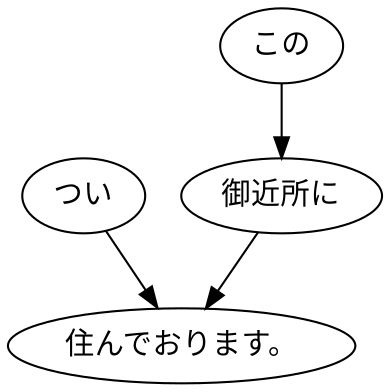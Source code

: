 digraph graph3819 {
	node0 [label="つい"];
	node1 [label="この"];
	node2 [label="御近所に"];
	node3 [label="住んでおります。"];
	node0 -> node3;
	node1 -> node2;
	node2 -> node3;
}
